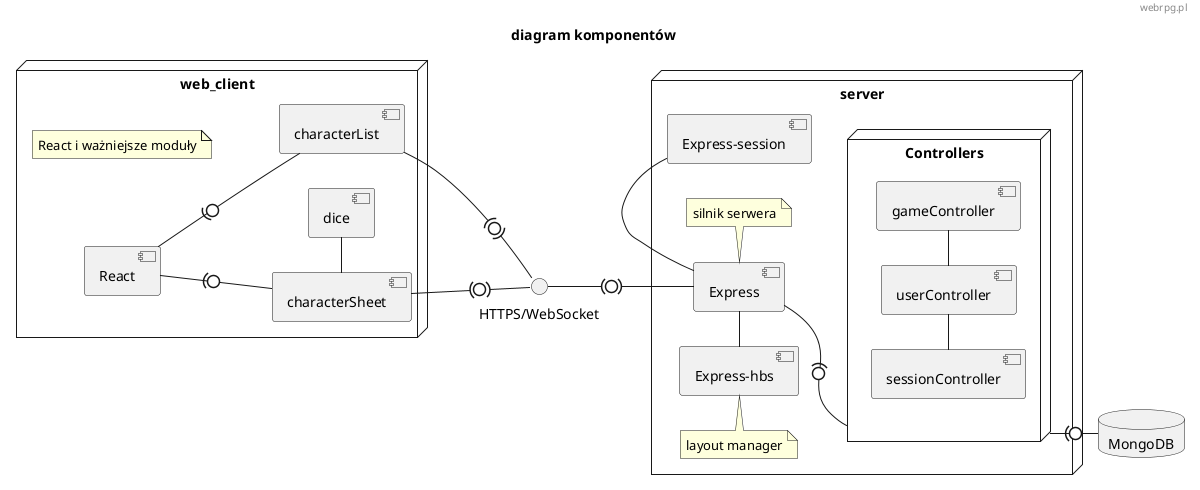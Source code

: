 @startuml
skinparam defaultFontName "Comic Sans MS"
header webrpg.pl
title "diagram komponentów"
left to right direction

interface "HTTPS/WebSocket" as HTTPS

node web_client {
    note as N1
        React i ważniejsze moduły
    end note
    [React] -(0- [characterSheet] 
    [React] -(0- [characterList]
    [characterSheet] -(0)- HTTPS
    [characterSheet] - [dice]
    [characterList] -(0)- HTTPS

}

node "server" {
    HTTPS -(0)- [Express]
    [Express-hbs] - [Express]
    [Express] - [Express-session]

    note top of [Express-hbs]
        layout manager
    end note

    note bottom of [Express]
        silnik serwera
    end note

    [Express] -(0- Controllers
    node Controllers {
        [sessionController] - [userController]
        [userController] - [gameController]
    }

}


database "MongoDB"
Controllers -(0- MongoDB

@enduml